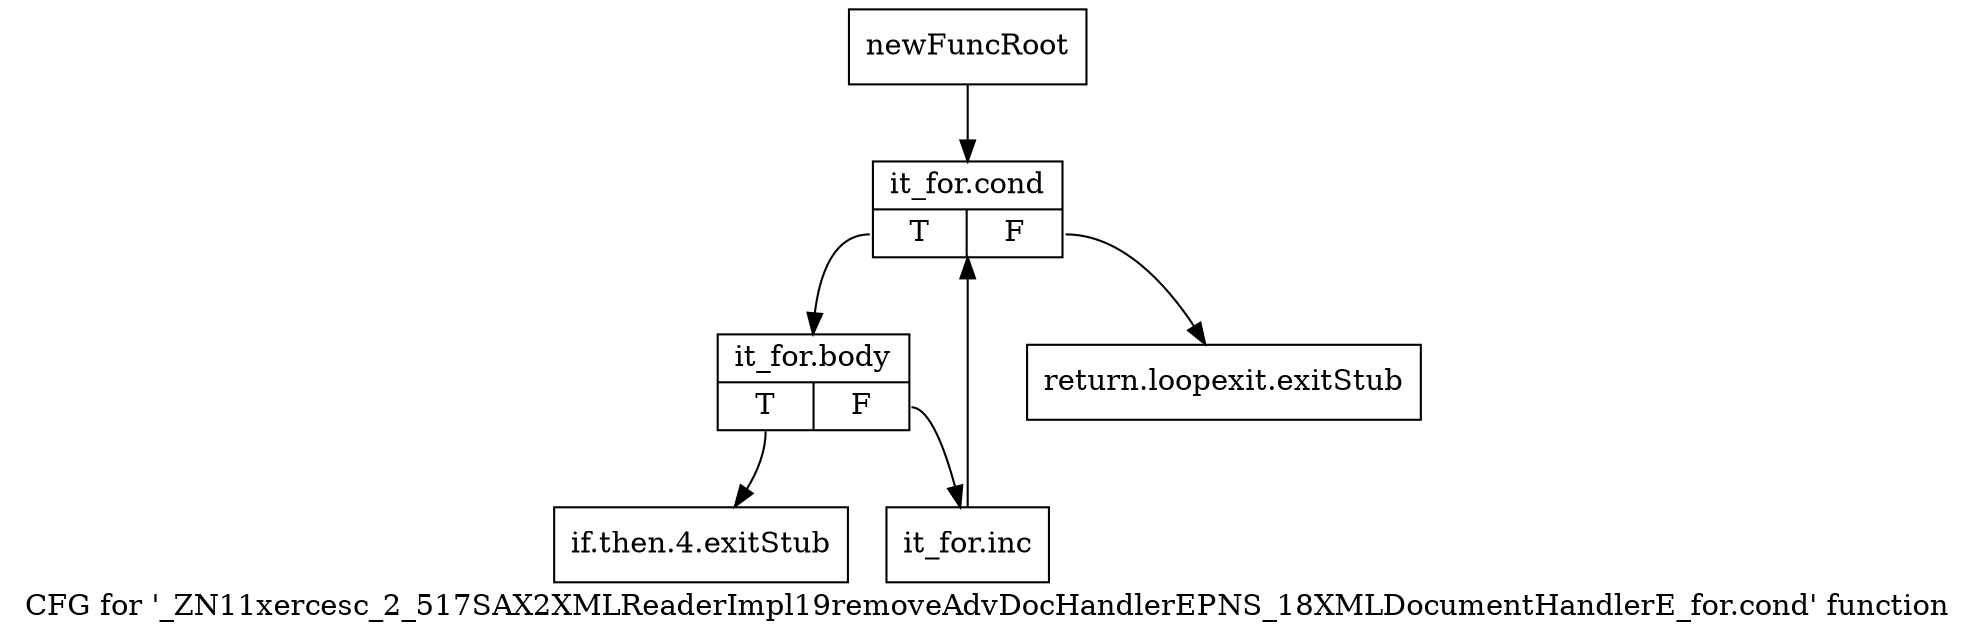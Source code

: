 digraph "CFG for '_ZN11xercesc_2_517SAX2XMLReaderImpl19removeAdvDocHandlerEPNS_18XMLDocumentHandlerE_for.cond' function" {
	label="CFG for '_ZN11xercesc_2_517SAX2XMLReaderImpl19removeAdvDocHandlerEPNS_18XMLDocumentHandlerE_for.cond' function";

	Node0x9998680 [shape=record,label="{newFuncRoot}"];
	Node0x9998680 -> Node0x9998770;
	Node0x99986d0 [shape=record,label="{return.loopexit.exitStub}"];
	Node0x9998720 [shape=record,label="{if.then.4.exitStub}"];
	Node0x9998770 [shape=record,label="{it_for.cond|{<s0>T|<s1>F}}"];
	Node0x9998770:s0 -> Node0x99987c0;
	Node0x9998770:s1 -> Node0x99986d0;
	Node0x99987c0 [shape=record,label="{it_for.body|{<s0>T|<s1>F}}"];
	Node0x99987c0:s0 -> Node0x9998720;
	Node0x99987c0:s1 -> Node0x9998810;
	Node0x9998810 [shape=record,label="{it_for.inc}"];
	Node0x9998810 -> Node0x9998770;
}
